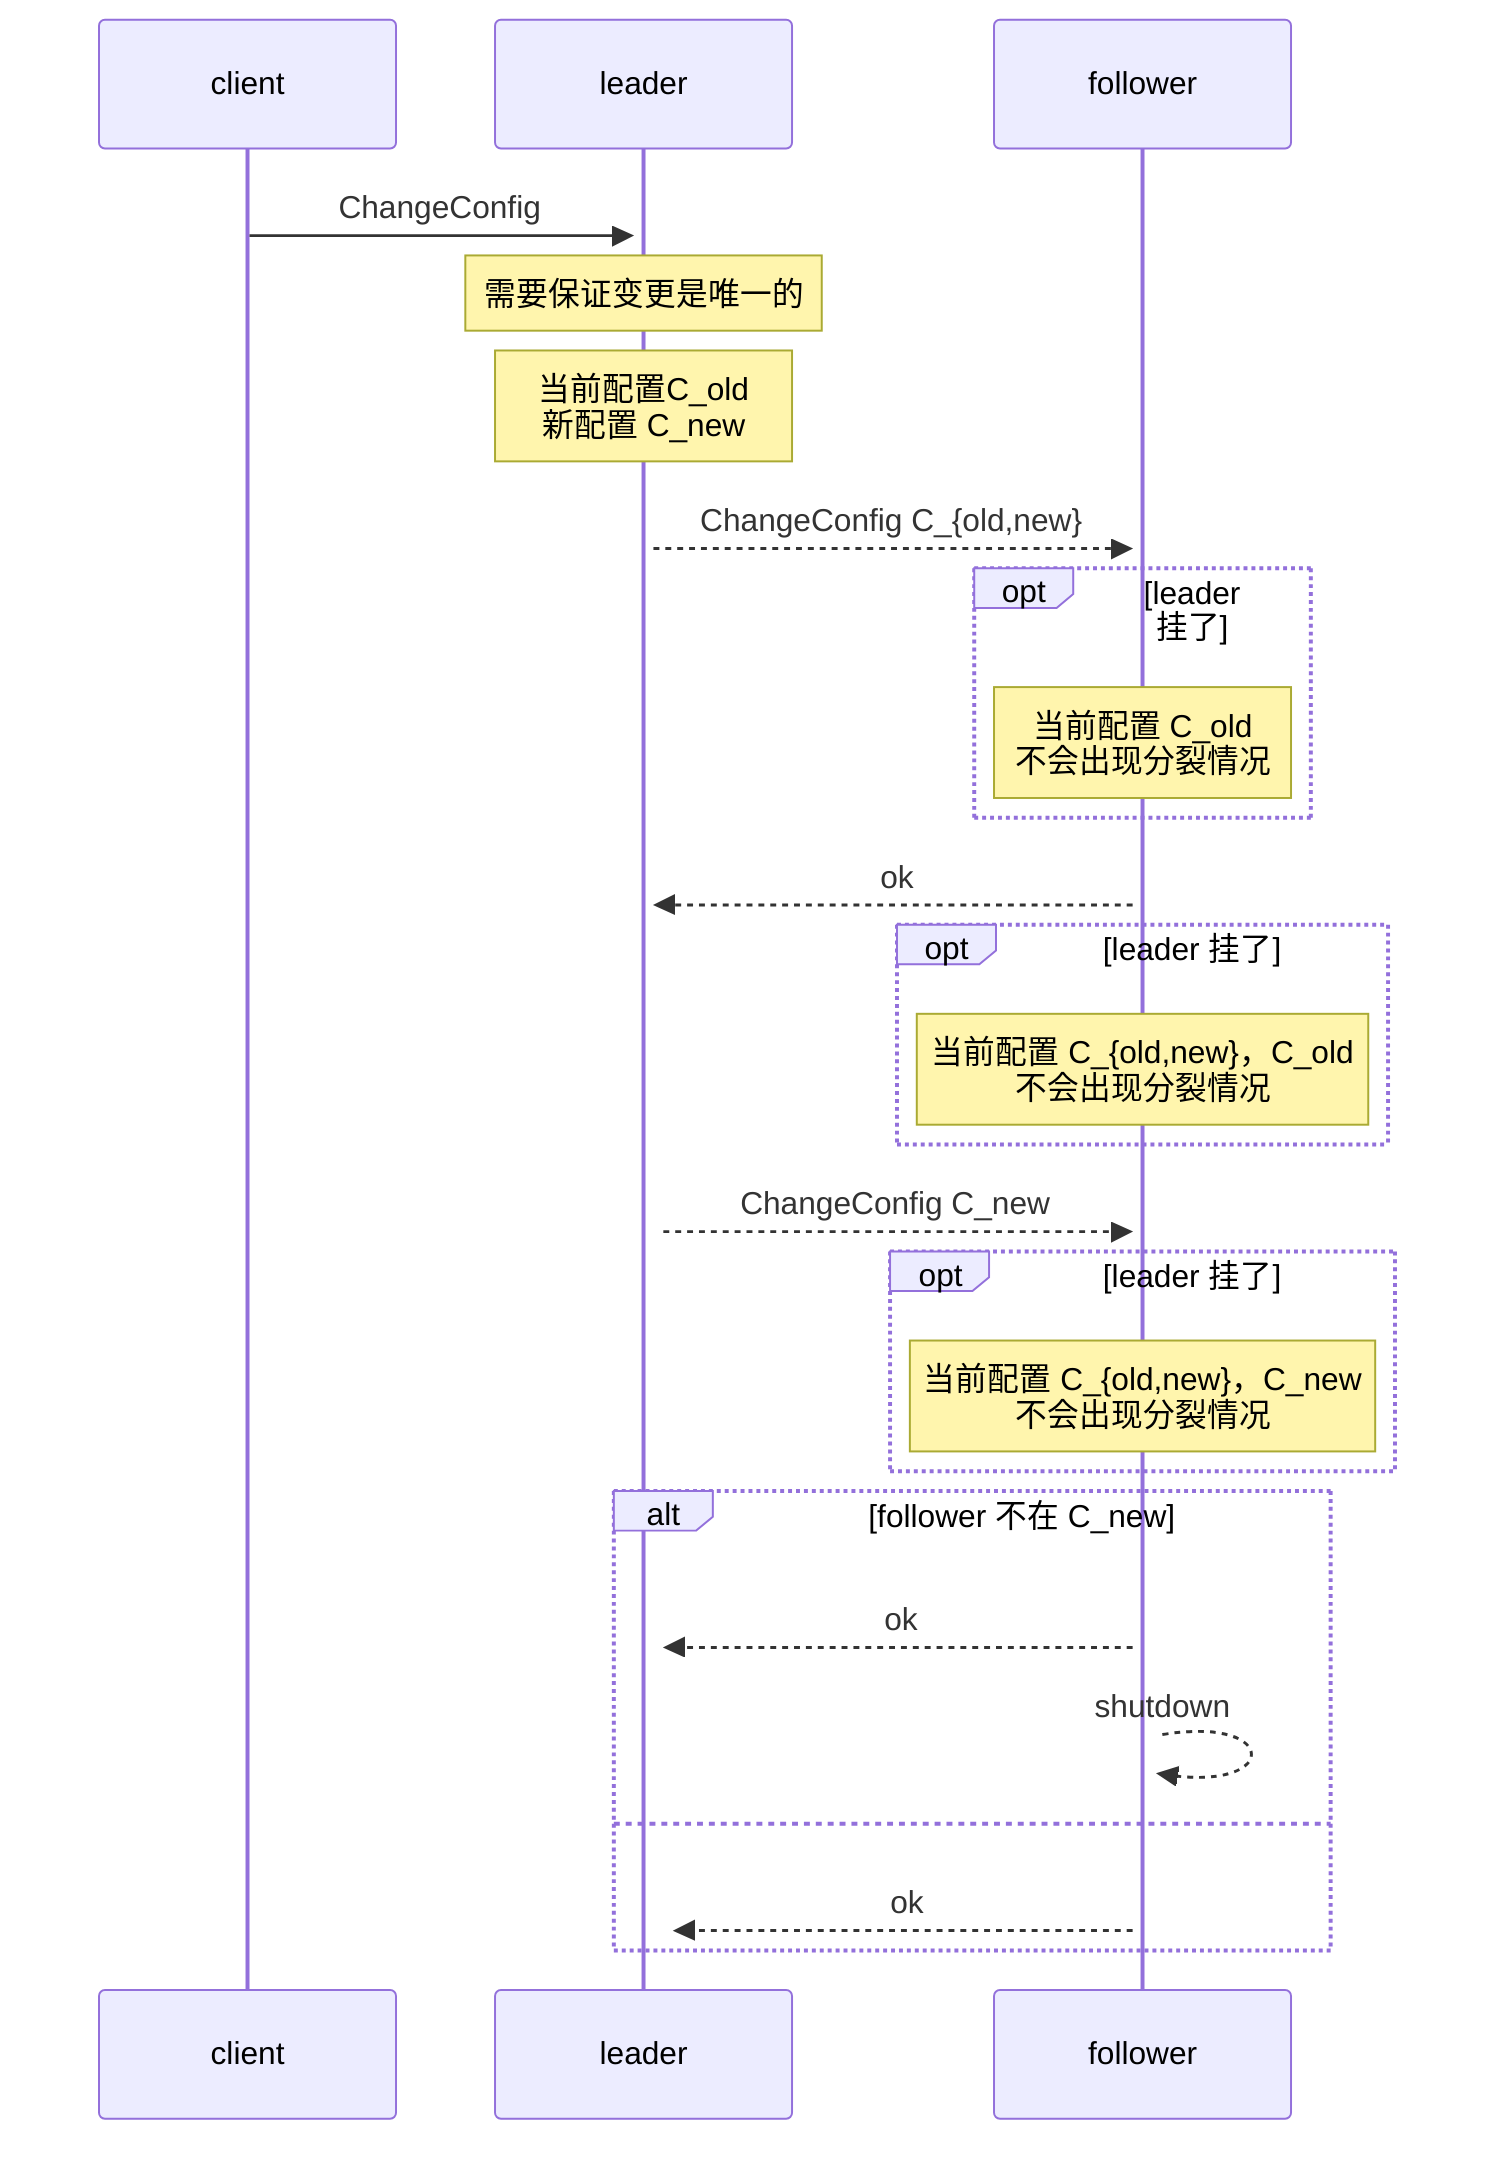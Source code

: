 sequenceDiagram
    client->>+leader: ChangeConfig
    Note over leader: 需要保证变更是唯一的
    Note over leader: 当前配置C_old<br>新配置 C_new
    leader-->>+follower: ChangeConfig C_{old,new}
    opt leader 挂了
        Note over follower: 当前配置 C_old <br>不会出现分裂情况
    end
    follower-->>+leader: ok
    opt leader 挂了
        Note over follower: 当前配置 C_{old,new}，C_old <br>不会出现分裂情况
    end
    leader-->>+follower: ChangeConfig C_new
    opt leader 挂了
        Note over follower: 当前配置 C_{old,new}，C_new <br>不会出现分裂情况
    end
    alt follower 不在 C_new
        follower-->>+leader: ok
        follower-->>+follower: shutdown
    else 
        follower-->>+leader: ok
    end